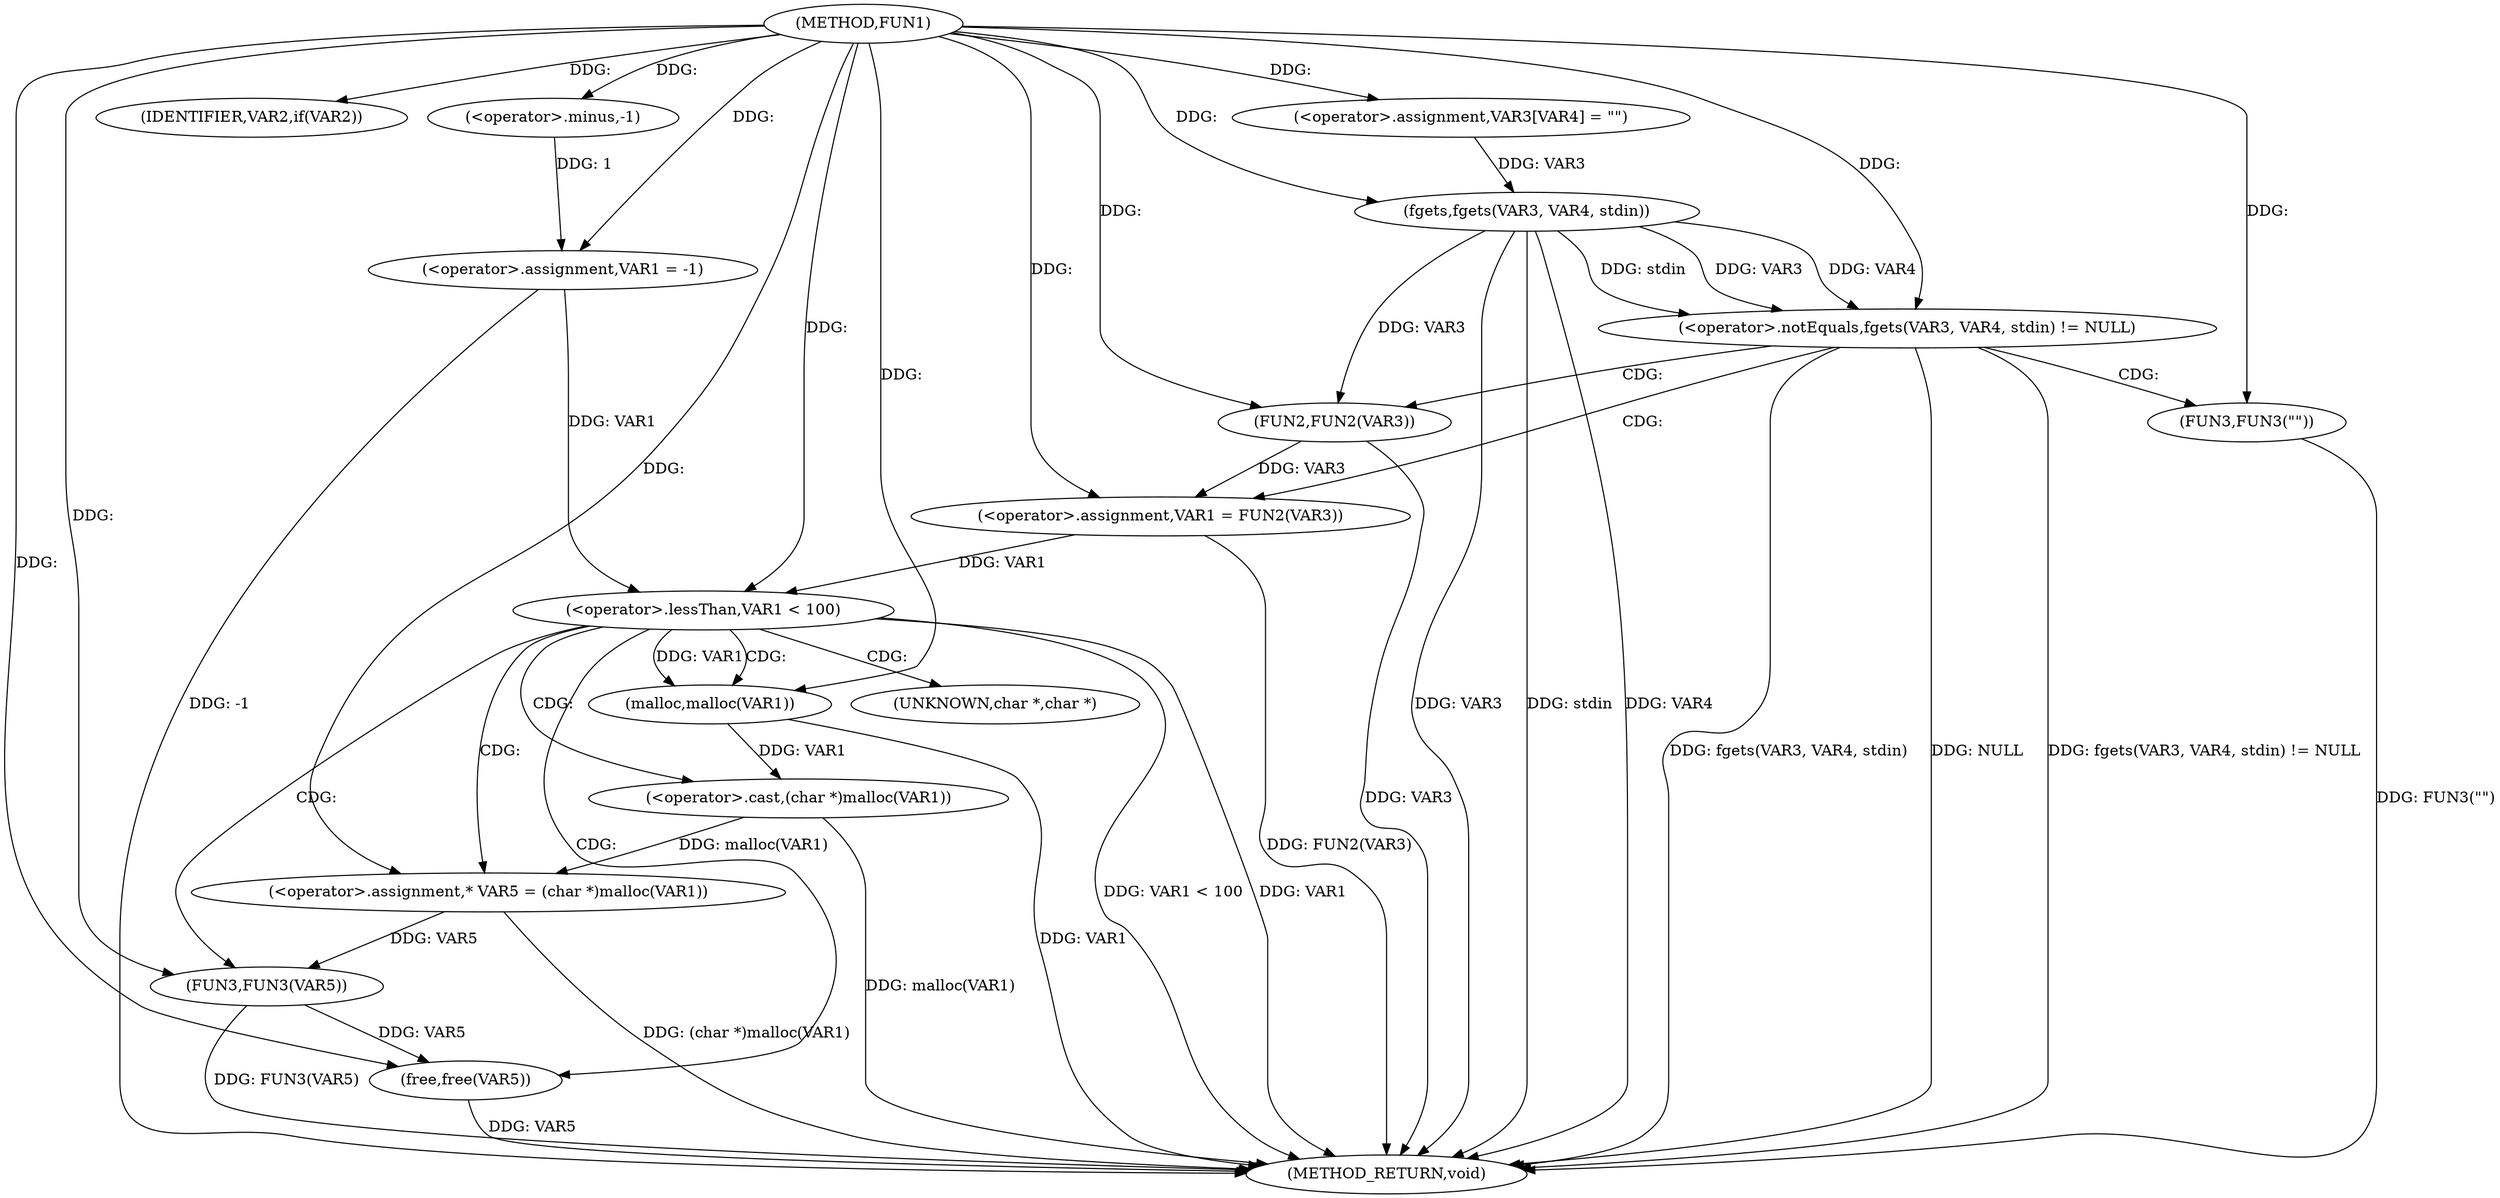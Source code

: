digraph FUN1 {  
"1000100" [label = "(METHOD,FUN1)" ]
"1000147" [label = "(METHOD_RETURN,void)" ]
"1000103" [label = "(<operator>.assignment,VAR1 = -1)" ]
"1000105" [label = "(<operator>.minus,-1)" ]
"1000108" [label = "(IDENTIFIER,VAR2,if(VAR2))" ]
"1000112" [label = "(<operator>.assignment,VAR3[VAR4] = \"\")" ]
"1000116" [label = "(<operator>.notEquals,fgets(VAR3, VAR4, stdin) != NULL)" ]
"1000117" [label = "(fgets,fgets(VAR3, VAR4, stdin))" ]
"1000123" [label = "(<operator>.assignment,VAR1 = FUN2(VAR3))" ]
"1000125" [label = "(FUN2,FUN2(VAR3))" ]
"1000129" [label = "(FUN3,FUN3(\"\"))" ]
"1000132" [label = "(<operator>.lessThan,VAR1 < 100)" ]
"1000137" [label = "(<operator>.assignment,* VAR5 = (char *)malloc(VAR1))" ]
"1000139" [label = "(<operator>.cast,(char *)malloc(VAR1))" ]
"1000141" [label = "(malloc,malloc(VAR1))" ]
"1000143" [label = "(FUN3,FUN3(VAR5))" ]
"1000145" [label = "(free,free(VAR5))" ]
"1000140" [label = "(UNKNOWN,char *,char *)" ]
  "1000116" -> "1000147"  [ label = "DDG: fgets(VAR3, VAR4, stdin)"] 
  "1000125" -> "1000147"  [ label = "DDG: VAR3"] 
  "1000141" -> "1000147"  [ label = "DDG: VAR1"] 
  "1000123" -> "1000147"  [ label = "DDG: FUN2(VAR3)"] 
  "1000103" -> "1000147"  [ label = "DDG: -1"] 
  "1000116" -> "1000147"  [ label = "DDG: NULL"] 
  "1000117" -> "1000147"  [ label = "DDG: VAR3"] 
  "1000117" -> "1000147"  [ label = "DDG: stdin"] 
  "1000117" -> "1000147"  [ label = "DDG: VAR4"] 
  "1000145" -> "1000147"  [ label = "DDG: VAR5"] 
  "1000116" -> "1000147"  [ label = "DDG: fgets(VAR3, VAR4, stdin) != NULL"] 
  "1000132" -> "1000147"  [ label = "DDG: VAR1 < 100"] 
  "1000139" -> "1000147"  [ label = "DDG: malloc(VAR1)"] 
  "1000137" -> "1000147"  [ label = "DDG: (char *)malloc(VAR1)"] 
  "1000129" -> "1000147"  [ label = "DDG: FUN3(\"\")"] 
  "1000132" -> "1000147"  [ label = "DDG: VAR1"] 
  "1000143" -> "1000147"  [ label = "DDG: FUN3(VAR5)"] 
  "1000105" -> "1000103"  [ label = "DDG: 1"] 
  "1000100" -> "1000103"  [ label = "DDG: "] 
  "1000100" -> "1000105"  [ label = "DDG: "] 
  "1000100" -> "1000108"  [ label = "DDG: "] 
  "1000100" -> "1000112"  [ label = "DDG: "] 
  "1000117" -> "1000116"  [ label = "DDG: VAR3"] 
  "1000117" -> "1000116"  [ label = "DDG: VAR4"] 
  "1000117" -> "1000116"  [ label = "DDG: stdin"] 
  "1000112" -> "1000117"  [ label = "DDG: VAR3"] 
  "1000100" -> "1000117"  [ label = "DDG: "] 
  "1000100" -> "1000116"  [ label = "DDG: "] 
  "1000125" -> "1000123"  [ label = "DDG: VAR3"] 
  "1000100" -> "1000123"  [ label = "DDG: "] 
  "1000117" -> "1000125"  [ label = "DDG: VAR3"] 
  "1000100" -> "1000125"  [ label = "DDG: "] 
  "1000100" -> "1000129"  [ label = "DDG: "] 
  "1000103" -> "1000132"  [ label = "DDG: VAR1"] 
  "1000123" -> "1000132"  [ label = "DDG: VAR1"] 
  "1000100" -> "1000132"  [ label = "DDG: "] 
  "1000139" -> "1000137"  [ label = "DDG: malloc(VAR1)"] 
  "1000100" -> "1000137"  [ label = "DDG: "] 
  "1000141" -> "1000139"  [ label = "DDG: VAR1"] 
  "1000132" -> "1000141"  [ label = "DDG: VAR1"] 
  "1000100" -> "1000141"  [ label = "DDG: "] 
  "1000137" -> "1000143"  [ label = "DDG: VAR5"] 
  "1000100" -> "1000143"  [ label = "DDG: "] 
  "1000143" -> "1000145"  [ label = "DDG: VAR5"] 
  "1000100" -> "1000145"  [ label = "DDG: "] 
  "1000116" -> "1000125"  [ label = "CDG: "] 
  "1000116" -> "1000129"  [ label = "CDG: "] 
  "1000116" -> "1000123"  [ label = "CDG: "] 
  "1000132" -> "1000143"  [ label = "CDG: "] 
  "1000132" -> "1000137"  [ label = "CDG: "] 
  "1000132" -> "1000141"  [ label = "CDG: "] 
  "1000132" -> "1000145"  [ label = "CDG: "] 
  "1000132" -> "1000139"  [ label = "CDG: "] 
  "1000132" -> "1000140"  [ label = "CDG: "] 
}
